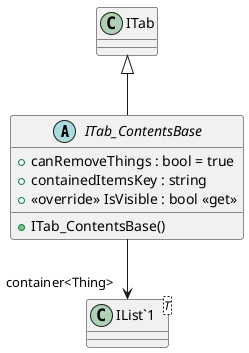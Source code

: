 @startuml
abstract class ITab_ContentsBase {
    + canRemoveThings : bool = true
    + containedItemsKey : string
    + <<override>> IsVisible : bool <<get>>
    + ITab_ContentsBase()
}
class "IList`1"<T> {
}
ITab <|-- ITab_ContentsBase
ITab_ContentsBase --> "container<Thing>" "IList`1"
@enduml
